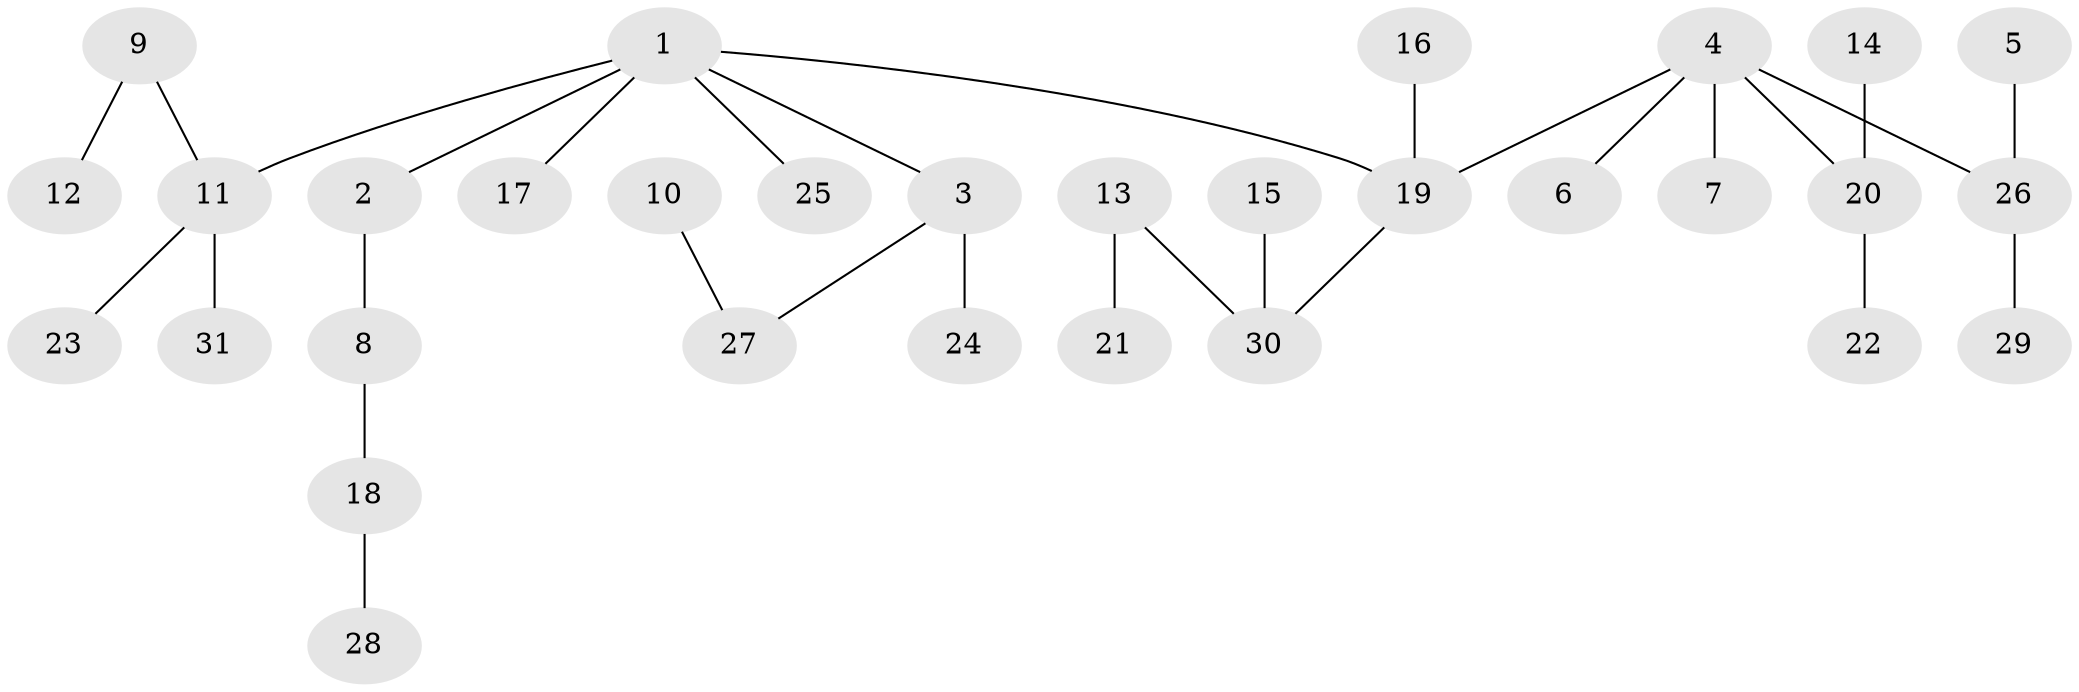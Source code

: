 // original degree distribution, {4: 0.03278688524590164, 5: 0.08196721311475409, 3: 0.11475409836065574, 2: 0.22950819672131148, 6: 0.01639344262295082, 1: 0.5245901639344263}
// Generated by graph-tools (version 1.1) at 2025/50/03/09/25 03:50:19]
// undirected, 31 vertices, 30 edges
graph export_dot {
graph [start="1"]
  node [color=gray90,style=filled];
  1;
  2;
  3;
  4;
  5;
  6;
  7;
  8;
  9;
  10;
  11;
  12;
  13;
  14;
  15;
  16;
  17;
  18;
  19;
  20;
  21;
  22;
  23;
  24;
  25;
  26;
  27;
  28;
  29;
  30;
  31;
  1 -- 2 [weight=1.0];
  1 -- 3 [weight=1.0];
  1 -- 11 [weight=1.0];
  1 -- 17 [weight=1.0];
  1 -- 19 [weight=1.0];
  1 -- 25 [weight=1.0];
  2 -- 8 [weight=1.0];
  3 -- 24 [weight=1.0];
  3 -- 27 [weight=1.0];
  4 -- 6 [weight=1.0];
  4 -- 7 [weight=1.0];
  4 -- 19 [weight=1.0];
  4 -- 20 [weight=1.0];
  4 -- 26 [weight=1.0];
  5 -- 26 [weight=1.0];
  8 -- 18 [weight=1.0];
  9 -- 11 [weight=1.0];
  9 -- 12 [weight=1.0];
  10 -- 27 [weight=1.0];
  11 -- 23 [weight=1.0];
  11 -- 31 [weight=1.0];
  13 -- 21 [weight=1.0];
  13 -- 30 [weight=1.0];
  14 -- 20 [weight=1.0];
  15 -- 30 [weight=1.0];
  16 -- 19 [weight=1.0];
  18 -- 28 [weight=1.0];
  19 -- 30 [weight=1.0];
  20 -- 22 [weight=1.0];
  26 -- 29 [weight=1.0];
}
